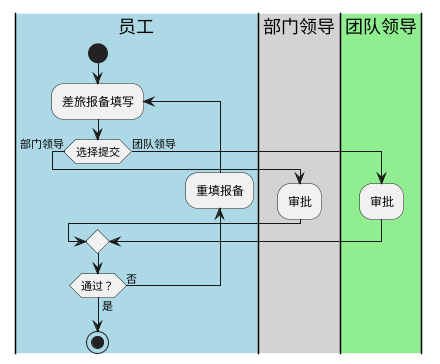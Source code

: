 @startuml

skinparam defaultFontName STFangsong

|#lightblue|员工|
start
repeat :差旅报备填写;

if (选择提交) then (部门领导)
    |#lightgray|部门领导|
    :审批;
else (团队领导)
    |#LightGreen|团队领导|
    :审批;
endif

|#lightblue|员工|
backward:重填报备;
repeat while (通过？) is (否) not (是)

stop
@enduml